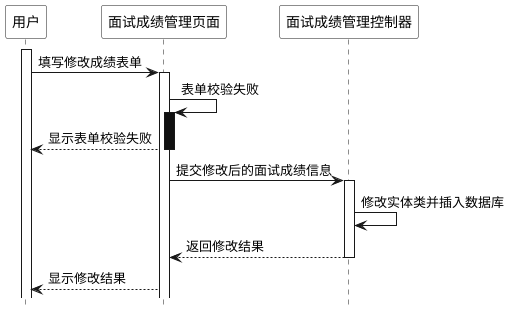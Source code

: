 @startuml written_update

hide footbox
skinparam sequence {
  ParticipantBackgroundColor #ffffff
  ParticipantFontColor #000000
}

participant 用户
participant 面试成绩管理页面
participant 面试成绩管理控制器

activate 用户
用户 -> 面试成绩管理页面: 填写修改成绩表单


activate 面试成绩管理页面
面试成绩管理页面 -> 面试成绩管理页面: 表单校验失败

activate 面试成绩管理页面 #1
面试成绩管理页面 --> 用户: 显示表单校验失败
deactivate 面试成绩管理页面 #1

面试成绩管理页面 -> 面试成绩管理控制器: 提交修改后的面试成绩信息

activate 面试成绩管理控制器
面试成绩管理控制器 -> 面试成绩管理控制器: 修改实体类并插入数据库

面试成绩管理控制器 --> 面试成绩管理页面: 返回修改结果
deactivate 面试成绩管理控制器

面试成绩管理页面 --> 用户: 显示修改结果

@enduml